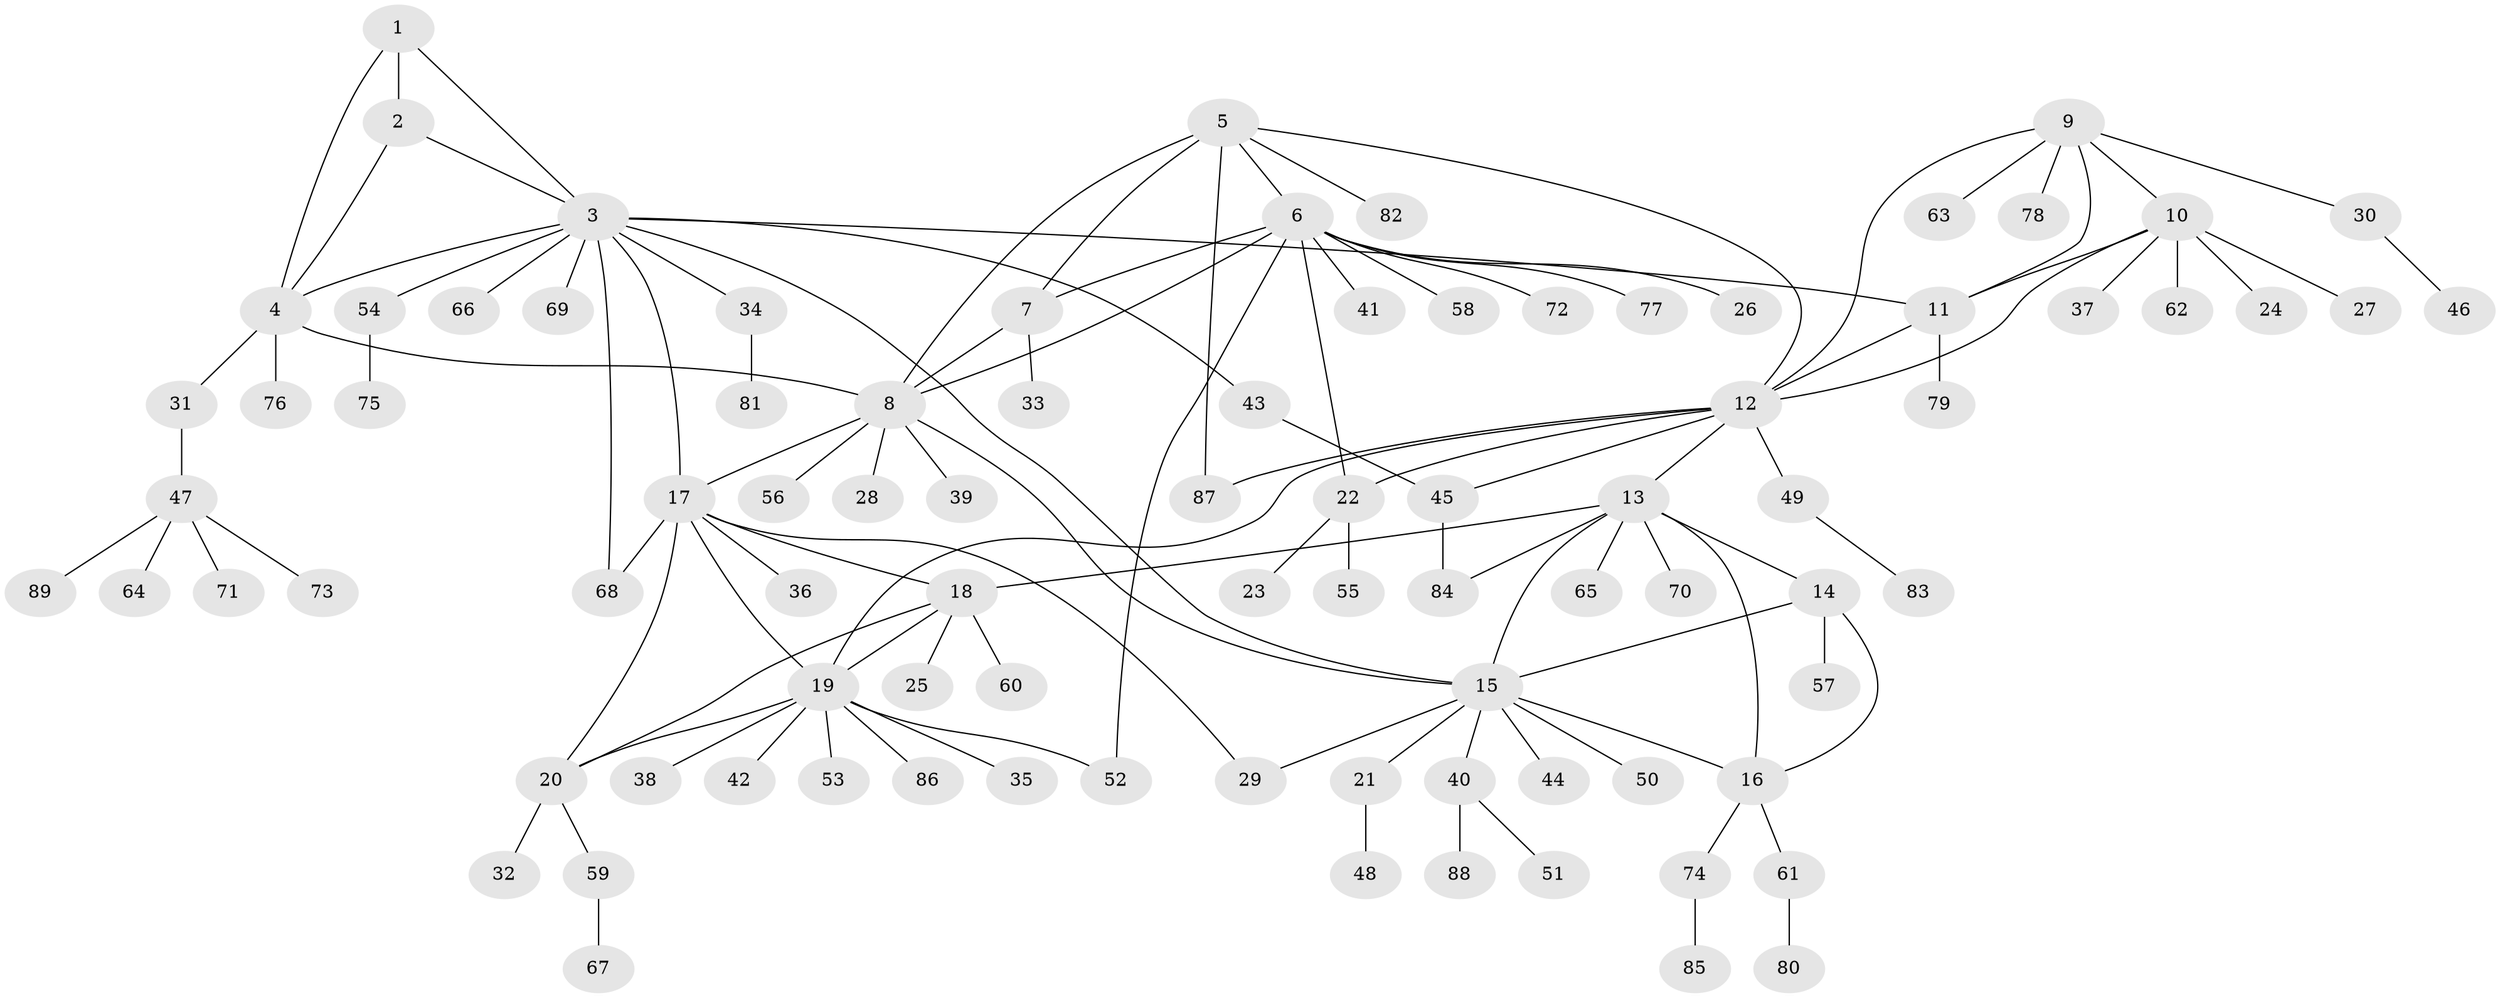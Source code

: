 // coarse degree distribution, {9: 0.07407407407407407, 4: 0.2222222222222222, 3: 0.1111111111111111, 6: 0.1111111111111111, 5: 0.037037037037037035, 1: 0.37037037037037035, 2: 0.07407407407407407}
// Generated by graph-tools (version 1.1) at 2025/52/03/04/25 22:52:20]
// undirected, 89 vertices, 116 edges
graph export_dot {
  node [color=gray90,style=filled];
  1;
  2;
  3;
  4;
  5;
  6;
  7;
  8;
  9;
  10;
  11;
  12;
  13;
  14;
  15;
  16;
  17;
  18;
  19;
  20;
  21;
  22;
  23;
  24;
  25;
  26;
  27;
  28;
  29;
  30;
  31;
  32;
  33;
  34;
  35;
  36;
  37;
  38;
  39;
  40;
  41;
  42;
  43;
  44;
  45;
  46;
  47;
  48;
  49;
  50;
  51;
  52;
  53;
  54;
  55;
  56;
  57;
  58;
  59;
  60;
  61;
  62;
  63;
  64;
  65;
  66;
  67;
  68;
  69;
  70;
  71;
  72;
  73;
  74;
  75;
  76;
  77;
  78;
  79;
  80;
  81;
  82;
  83;
  84;
  85;
  86;
  87;
  88;
  89;
  1 -- 2;
  1 -- 3;
  1 -- 4;
  2 -- 3;
  2 -- 4;
  3 -- 4;
  3 -- 11;
  3 -- 15;
  3 -- 17;
  3 -- 34;
  3 -- 43;
  3 -- 54;
  3 -- 66;
  3 -- 68;
  3 -- 69;
  4 -- 8;
  4 -- 31;
  4 -- 76;
  5 -- 6;
  5 -- 7;
  5 -- 8;
  5 -- 12;
  5 -- 82;
  5 -- 87;
  6 -- 7;
  6 -- 8;
  6 -- 22;
  6 -- 26;
  6 -- 41;
  6 -- 52;
  6 -- 58;
  6 -- 72;
  6 -- 77;
  7 -- 8;
  7 -- 33;
  8 -- 15;
  8 -- 17;
  8 -- 28;
  8 -- 39;
  8 -- 56;
  9 -- 10;
  9 -- 11;
  9 -- 12;
  9 -- 30;
  9 -- 63;
  9 -- 78;
  10 -- 11;
  10 -- 12;
  10 -- 24;
  10 -- 27;
  10 -- 37;
  10 -- 62;
  11 -- 12;
  11 -- 79;
  12 -- 13;
  12 -- 19;
  12 -- 22;
  12 -- 45;
  12 -- 49;
  12 -- 87;
  13 -- 14;
  13 -- 15;
  13 -- 16;
  13 -- 18;
  13 -- 65;
  13 -- 70;
  13 -- 84;
  14 -- 15;
  14 -- 16;
  14 -- 57;
  15 -- 16;
  15 -- 21;
  15 -- 29;
  15 -- 40;
  15 -- 44;
  15 -- 50;
  16 -- 61;
  16 -- 74;
  17 -- 18;
  17 -- 19;
  17 -- 20;
  17 -- 29;
  17 -- 36;
  17 -- 68;
  18 -- 19;
  18 -- 20;
  18 -- 25;
  18 -- 60;
  19 -- 20;
  19 -- 35;
  19 -- 38;
  19 -- 42;
  19 -- 52;
  19 -- 53;
  19 -- 86;
  20 -- 32;
  20 -- 59;
  21 -- 48;
  22 -- 23;
  22 -- 55;
  30 -- 46;
  31 -- 47;
  34 -- 81;
  40 -- 51;
  40 -- 88;
  43 -- 45;
  45 -- 84;
  47 -- 64;
  47 -- 71;
  47 -- 73;
  47 -- 89;
  49 -- 83;
  54 -- 75;
  59 -- 67;
  61 -- 80;
  74 -- 85;
}
